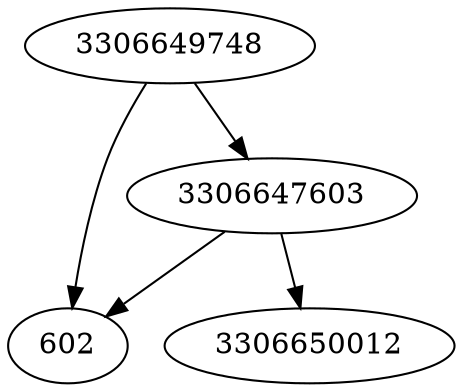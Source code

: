 strict digraph  {
3306649748;
602;
3306647603;
3306650012;
3306649748 -> 3306647603;
3306649748 -> 602;
3306647603 -> 602;
3306647603 -> 3306650012;
}
